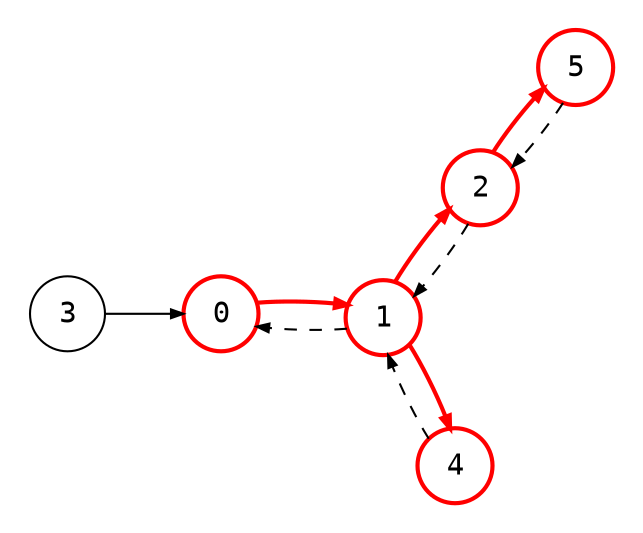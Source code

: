 digraph {
    node [shape=circle, fontname="monospace", fixedsize=true, width="0.5"];
    edge [arrowsize=0.6, fontname="monospace", fontsize=9];
    layout=neato;
    mode="sgd";
    scale=1.0;
    maxiter=200000;
    normalize=true;
    pad=0.2;
    splines=line

    3 [color="#bbb", fontcolor="#bbb"];
    0, 1, 2, 4, 5 [style=bold, color=red];

    0 [
        label=<
            <table border="0" cellpadding="1" cellspacing="0">
                <tr>
                    <td>0</td>
                </tr>
            </table>
        >,
        color=red,
        style=bold
    ];

    1 [
        label=<
            <table border="0" cellpadding="1" cellspacing="0">
                <tr>
                    <td>1</td>
                </tr>
            </table>
        >,
        color=red,
        style=bold
    ];

    2 [
        label=<
            <table border="0" cellpadding="1" cellspacing="0">
                <tr>
                    <td>2</td>
                </tr>
            </table>
        >,
    ];

    3 [
        label=<
            <table border="0" cellpadding="1" cellspacing="0">
                <tr>
                    <td>3</td>
                </tr>
            </table>
        >,
    ];

    4 [
        label=<
            <table border="0" cellpadding="1" cellspacing="0">
                <tr>
                    <td>4</td>
                </tr>
            </table>
        >,
    ];

    5 [
        label=<
            <table border="0" cellpadding="1" cellspacing="0">
                <tr>
                    <td>5</td>
                </tr>
            </table>
        >,
    ];


    0 -> 1 [
        style=bold;
        color=red;
    ];

    3 -> 0 [color="#bbb"];

    1 -> 2 [
        style=bold;
        color=red;
    ];

    1 -> 4 [
        style=bold;
        color=red;
    ];

    2 -> 5 [
        style=bold;
        color=red;
    ];

    5 -> 2 [style=dashed];

    2 -> 1 [style=dashed];

    4 -> 1 [style=dashed];

    1 -> 0 [style=dashed];
}